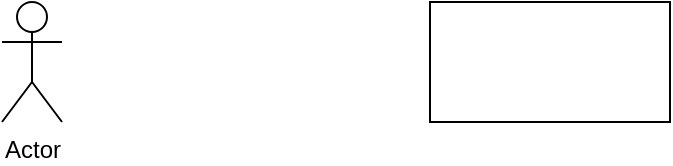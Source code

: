 <mxfile version="18.0.6" type="github">
  <diagram id="qpknGz8Ece-PGyn0UtV3" name="Page-1">
    <mxGraphModel dx="946" dy="620" grid="1" gridSize="10" guides="1" tooltips="1" connect="1" arrows="1" fold="1" page="1" pageScale="1" pageWidth="827" pageHeight="1169" math="0" shadow="0">
      <root>
        <mxCell id="0" />
        <mxCell id="1" parent="0" />
        <mxCell id="JIV3UKDBtaXYtb4STS5v-1" value="Actor" style="shape=umlActor;verticalLabelPosition=bottom;verticalAlign=top;html=1;outlineConnect=0;" vertex="1" parent="1">
          <mxGeometry x="80" y="80" width="30" height="60" as="geometry" />
        </mxCell>
        <mxCell id="JIV3UKDBtaXYtb4STS5v-3" value="" style="rounded=0;whiteSpace=wrap;html=1;" vertex="1" parent="1">
          <mxGeometry x="294" y="80" width="120" height="60" as="geometry" />
        </mxCell>
      </root>
    </mxGraphModel>
  </diagram>
</mxfile>
